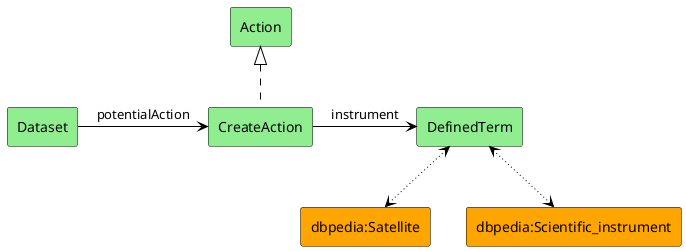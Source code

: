 @startuml

!define Class agent
!define ExternalClass agent
!define Property usecase

skinparam Property {
BackgroundColor LightBlue
BorderColor Black
  ArrowColor Black
  linetype Ortho
}

skinparam Class {
BackgroundColor LightGreen
BorderColor Black
ArrowColor Black
linetype Ortho
}


Class Dataset
Class Action
Class CreateAction
Class DefinedTerm
Class dbpedia_Satellite as "dbpedia:Satellite" #orange 
Class dbpedia_Scientific_instrument as "dbpedia:Scientific_instrument" #orange






' using blanks inside () creates separate objects

CreateAction .up.|> Action

CreateAction -right-> DefinedTerm : "instrument"

Dataset -right-> CreateAction : "potentialAction"

DefinedTerm <.[dotted].>  dbpedia_Satellite

DefinedTerm <.[dotted].>  dbpedia_Scientific_instrument










@enduml